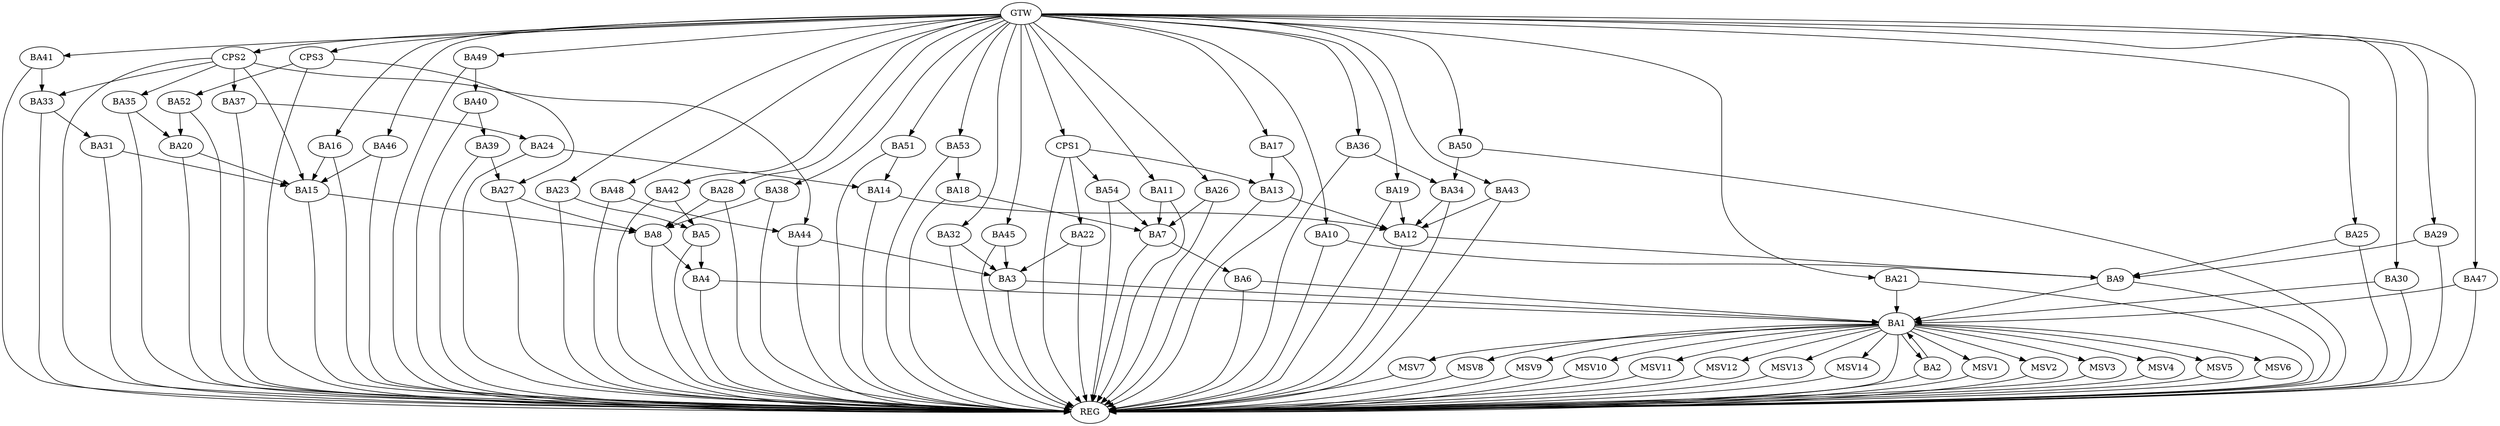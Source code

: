 strict digraph G {
  BA1 [ label="BA1" ];
  BA2 [ label="BA2" ];
  BA3 [ label="BA3" ];
  BA4 [ label="BA4" ];
  BA5 [ label="BA5" ];
  BA6 [ label="BA6" ];
  BA7 [ label="BA7" ];
  BA8 [ label="BA8" ];
  BA9 [ label="BA9" ];
  BA10 [ label="BA10" ];
  BA11 [ label="BA11" ];
  BA12 [ label="BA12" ];
  BA13 [ label="BA13" ];
  BA14 [ label="BA14" ];
  BA15 [ label="BA15" ];
  BA16 [ label="BA16" ];
  BA17 [ label="BA17" ];
  BA18 [ label="BA18" ];
  BA19 [ label="BA19" ];
  BA20 [ label="BA20" ];
  BA21 [ label="BA21" ];
  BA22 [ label="BA22" ];
  BA23 [ label="BA23" ];
  BA24 [ label="BA24" ];
  BA25 [ label="BA25" ];
  BA26 [ label="BA26" ];
  BA27 [ label="BA27" ];
  BA28 [ label="BA28" ];
  BA29 [ label="BA29" ];
  BA30 [ label="BA30" ];
  BA31 [ label="BA31" ];
  BA32 [ label="BA32" ];
  BA33 [ label="BA33" ];
  BA34 [ label="BA34" ];
  BA35 [ label="BA35" ];
  BA36 [ label="BA36" ];
  BA37 [ label="BA37" ];
  BA38 [ label="BA38" ];
  BA39 [ label="BA39" ];
  BA40 [ label="BA40" ];
  BA41 [ label="BA41" ];
  BA42 [ label="BA42" ];
  BA43 [ label="BA43" ];
  BA44 [ label="BA44" ];
  BA45 [ label="BA45" ];
  BA46 [ label="BA46" ];
  BA47 [ label="BA47" ];
  BA48 [ label="BA48" ];
  BA49 [ label="BA49" ];
  BA50 [ label="BA50" ];
  BA51 [ label="BA51" ];
  BA52 [ label="BA52" ];
  BA53 [ label="BA53" ];
  BA54 [ label="BA54" ];
  CPS1 [ label="CPS1" ];
  CPS2 [ label="CPS2" ];
  CPS3 [ label="CPS3" ];
  GTW [ label="GTW" ];
  REG [ label="REG" ];
  MSV1 [ label="MSV1" ];
  MSV2 [ label="MSV2" ];
  MSV3 [ label="MSV3" ];
  MSV4 [ label="MSV4" ];
  MSV5 [ label="MSV5" ];
  MSV6 [ label="MSV6" ];
  MSV7 [ label="MSV7" ];
  MSV8 [ label="MSV8" ];
  MSV9 [ label="MSV9" ];
  MSV10 [ label="MSV10" ];
  MSV11 [ label="MSV11" ];
  MSV12 [ label="MSV12" ];
  MSV13 [ label="MSV13" ];
  MSV14 [ label="MSV14" ];
  BA1 -> BA2;
  BA2 -> BA1;
  BA3 -> BA1;
  BA4 -> BA1;
  BA5 -> BA4;
  BA6 -> BA1;
  BA7 -> BA6;
  BA8 -> BA4;
  BA9 -> BA1;
  BA10 -> BA9;
  BA11 -> BA7;
  BA12 -> BA9;
  BA13 -> BA12;
  BA14 -> BA12;
  BA15 -> BA8;
  BA16 -> BA15;
  BA17 -> BA13;
  BA18 -> BA7;
  BA19 -> BA12;
  BA20 -> BA15;
  BA21 -> BA1;
  BA22 -> BA3;
  BA23 -> BA5;
  BA24 -> BA14;
  BA25 -> BA9;
  BA26 -> BA7;
  BA27 -> BA8;
  BA28 -> BA8;
  BA29 -> BA9;
  BA30 -> BA1;
  BA31 -> BA15;
  BA32 -> BA3;
  BA33 -> BA31;
  BA34 -> BA12;
  BA35 -> BA20;
  BA36 -> BA34;
  BA37 -> BA24;
  BA38 -> BA8;
  BA39 -> BA27;
  BA40 -> BA39;
  BA41 -> BA33;
  BA42 -> BA5;
  BA43 -> BA12;
  BA44 -> BA3;
  BA45 -> BA3;
  BA46 -> BA15;
  BA47 -> BA1;
  BA48 -> BA44;
  BA49 -> BA40;
  BA50 -> BA34;
  BA51 -> BA14;
  BA52 -> BA20;
  BA53 -> BA18;
  BA54 -> BA7;
  CPS1 -> BA54;
  CPS1 -> BA22;
  CPS1 -> BA13;
  CPS2 -> BA33;
  CPS2 -> BA15;
  CPS2 -> BA44;
  CPS2 -> BA37;
  CPS2 -> BA35;
  CPS3 -> BA27;
  CPS3 -> BA52;
  GTW -> BA10;
  GTW -> BA11;
  GTW -> BA16;
  GTW -> BA17;
  GTW -> BA19;
  GTW -> BA21;
  GTW -> BA23;
  GTW -> BA25;
  GTW -> BA26;
  GTW -> BA28;
  GTW -> BA29;
  GTW -> BA30;
  GTW -> BA32;
  GTW -> BA36;
  GTW -> BA38;
  GTW -> BA41;
  GTW -> BA42;
  GTW -> BA43;
  GTW -> BA45;
  GTW -> BA46;
  GTW -> BA47;
  GTW -> BA48;
  GTW -> BA49;
  GTW -> BA50;
  GTW -> BA51;
  GTW -> BA53;
  GTW -> CPS1;
  GTW -> CPS2;
  GTW -> CPS3;
  BA1 -> REG;
  BA2 -> REG;
  BA3 -> REG;
  BA4 -> REG;
  BA5 -> REG;
  BA6 -> REG;
  BA7 -> REG;
  BA8 -> REG;
  BA9 -> REG;
  BA10 -> REG;
  BA11 -> REG;
  BA12 -> REG;
  BA13 -> REG;
  BA14 -> REG;
  BA15 -> REG;
  BA16 -> REG;
  BA17 -> REG;
  BA18 -> REG;
  BA19 -> REG;
  BA20 -> REG;
  BA21 -> REG;
  BA22 -> REG;
  BA23 -> REG;
  BA24 -> REG;
  BA25 -> REG;
  BA26 -> REG;
  BA27 -> REG;
  BA28 -> REG;
  BA29 -> REG;
  BA30 -> REG;
  BA31 -> REG;
  BA32 -> REG;
  BA33 -> REG;
  BA34 -> REG;
  BA35 -> REG;
  BA36 -> REG;
  BA37 -> REG;
  BA38 -> REG;
  BA39 -> REG;
  BA40 -> REG;
  BA41 -> REG;
  BA42 -> REG;
  BA43 -> REG;
  BA44 -> REG;
  BA45 -> REG;
  BA46 -> REG;
  BA47 -> REG;
  BA48 -> REG;
  BA49 -> REG;
  BA50 -> REG;
  BA51 -> REG;
  BA52 -> REG;
  BA53 -> REG;
  BA54 -> REG;
  CPS1 -> REG;
  CPS2 -> REG;
  CPS3 -> REG;
  BA1 -> MSV1;
  BA1 -> MSV2;
  BA1 -> MSV3;
  MSV1 -> REG;
  MSV2 -> REG;
  MSV3 -> REG;
  BA1 -> MSV4;
  MSV4 -> REG;
  BA1 -> MSV5;
  MSV5 -> REG;
  BA1 -> MSV6;
  BA1 -> MSV7;
  BA1 -> MSV8;
  MSV6 -> REG;
  MSV7 -> REG;
  MSV8 -> REG;
  BA1 -> MSV9;
  MSV9 -> REG;
  BA1 -> MSV10;
  MSV10 -> REG;
  BA1 -> MSV11;
  BA1 -> MSV12;
  BA1 -> MSV13;
  BA1 -> MSV14;
  MSV11 -> REG;
  MSV12 -> REG;
  MSV13 -> REG;
  MSV14 -> REG;
}
